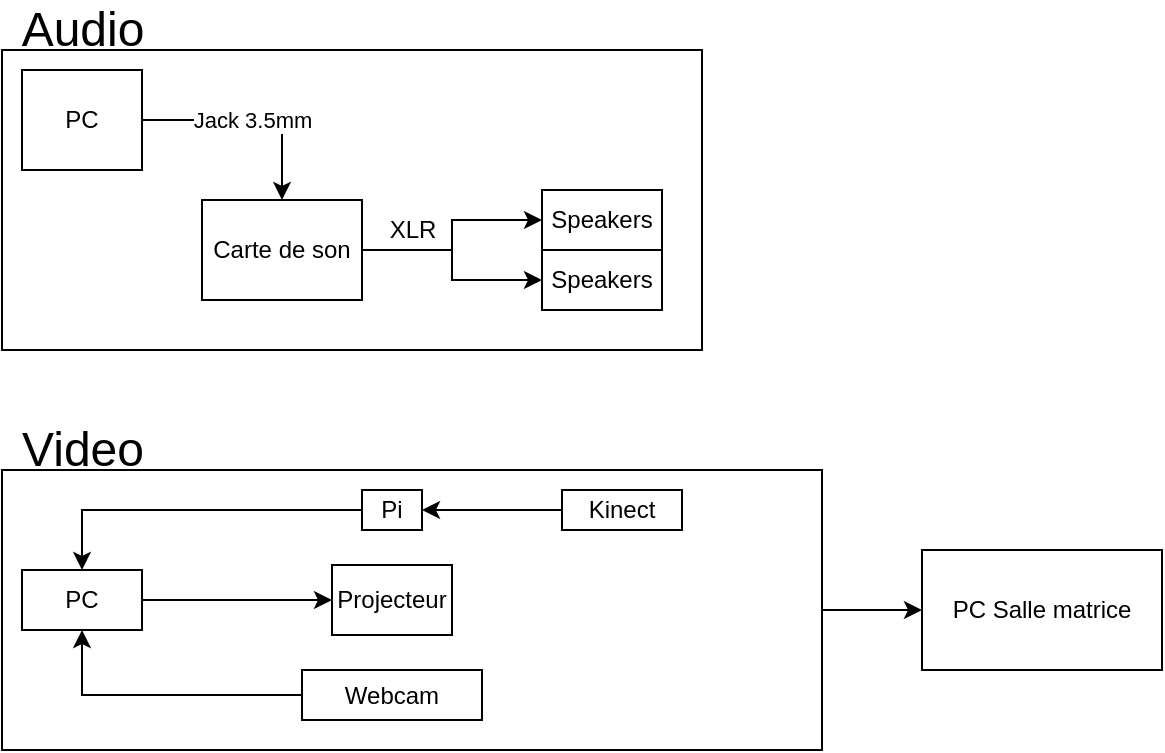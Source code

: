 <mxfile version="16.4.8" type="device"><diagram id="Khv1OqhMCEvOYd3CLJw9" name="Page-1"><mxGraphModel dx="1422" dy="716" grid="1" gridSize="10" guides="1" tooltips="1" connect="1" arrows="1" fold="1" page="1" pageScale="1" pageWidth="827" pageHeight="1169" math="0" shadow="0"><root><mxCell id="0"/><mxCell id="1" parent="0"/><mxCell id="nH6hOSjPUCd5lxxecGtY-2" value="" style="rounded=0;whiteSpace=wrap;html=1;" parent="1" vertex="1"><mxGeometry x="70" y="40" width="350" height="150" as="geometry"/></mxCell><mxCell id="nH6hOSjPUCd5lxxecGtY-4" value="Jack 3.5mm" style="edgeStyle=orthogonalEdgeStyle;rounded=0;orthogonalLoop=1;jettySize=auto;html=1;exitX=1;exitY=0.5;exitDx=0;exitDy=0;" parent="1" source="nH6hOSjPUCd5lxxecGtY-1" target="nH6hOSjPUCd5lxxecGtY-3" edge="1"><mxGeometry relative="1" as="geometry"><mxPoint as="offset"/></mxGeometry></mxCell><mxCell id="nH6hOSjPUCd5lxxecGtY-1" value="PC" style="rounded=0;whiteSpace=wrap;html=1;" parent="1" vertex="1"><mxGeometry x="80" y="50" width="60" height="50" as="geometry"/></mxCell><mxCell id="XqFAeIvDagOg5WSfcur--7" style="edgeStyle=orthogonalEdgeStyle;rounded=0;orthogonalLoop=1;jettySize=auto;html=1;exitX=1;exitY=0.5;exitDx=0;exitDy=0;entryX=0;entryY=0.5;entryDx=0;entryDy=0;fontSize=12;" parent="1" source="nH6hOSjPUCd5lxxecGtY-3" target="XqFAeIvDagOg5WSfcur--3" edge="1"><mxGeometry relative="1" as="geometry"/></mxCell><mxCell id="XqFAeIvDagOg5WSfcur--9" style="edgeStyle=orthogonalEdgeStyle;rounded=0;orthogonalLoop=1;jettySize=auto;html=1;exitX=1;exitY=0.5;exitDx=0;exitDy=0;entryX=0;entryY=0.5;entryDx=0;entryDy=0;fontSize=12;" parent="1" source="nH6hOSjPUCd5lxxecGtY-3" target="XqFAeIvDagOg5WSfcur--1" edge="1"><mxGeometry relative="1" as="geometry"/></mxCell><mxCell id="nH6hOSjPUCd5lxxecGtY-3" value="Carte de son" style="rounded=0;whiteSpace=wrap;html=1;" parent="1" vertex="1"><mxGeometry x="170" y="115" width="80" height="50" as="geometry"/></mxCell><mxCell id="nH6hOSjPUCd5lxxecGtY-5" value="&lt;font style=&quot;font-size: 24px&quot;&gt;Audio&lt;/font&gt;" style="text;html=1;align=center;verticalAlign=middle;resizable=0;points=[];autosize=1;strokeColor=none;fillColor=none;" parent="1" vertex="1"><mxGeometry x="70" y="20" width="80" height="20" as="geometry"/></mxCell><mxCell id="l0FstoOQB_58Hy04V9DB-17" style="edgeStyle=orthogonalEdgeStyle;rounded=0;orthogonalLoop=1;jettySize=auto;html=1;exitX=1;exitY=0.5;exitDx=0;exitDy=0;entryX=0;entryY=0.5;entryDx=0;entryDy=0;" parent="1" source="nH6hOSjPUCd5lxxecGtY-11" target="nH6hOSjPUCd5lxxecGtY-52" edge="1"><mxGeometry relative="1" as="geometry"/></mxCell><mxCell id="nH6hOSjPUCd5lxxecGtY-11" value="" style="rounded=0;whiteSpace=wrap;html=1;" parent="1" vertex="1"><mxGeometry x="70" y="250" width="410" height="140" as="geometry"/></mxCell><mxCell id="l0FstoOQB_58Hy04V9DB-15" style="edgeStyle=orthogonalEdgeStyle;rounded=0;orthogonalLoop=1;jettySize=auto;html=1;exitX=1;exitY=0.5;exitDx=0;exitDy=0;entryX=0;entryY=0.5;entryDx=0;entryDy=0;" parent="1" source="nH6hOSjPUCd5lxxecGtY-13" target="nH6hOSjPUCd5lxxecGtY-41" edge="1"><mxGeometry relative="1" as="geometry"/></mxCell><mxCell id="nH6hOSjPUCd5lxxecGtY-13" value="PC" style="rounded=0;whiteSpace=wrap;html=1;" parent="1" vertex="1"><mxGeometry x="80" y="300" width="60" height="30" as="geometry"/></mxCell><mxCell id="nH6hOSjPUCd5lxxecGtY-17" value="&lt;div style=&quot;font-size: 24px&quot;&gt;&lt;font style=&quot;font-size: 24px&quot;&gt;Video&lt;/font&gt;&lt;/div&gt;" style="text;html=1;align=center;verticalAlign=middle;resizable=0;points=[];autosize=1;strokeColor=none;fillColor=none;" parent="1" vertex="1"><mxGeometry x="70" y="230" width="80" height="20" as="geometry"/></mxCell><mxCell id="l0FstoOQB_58Hy04V9DB-21" style="edgeStyle=orthogonalEdgeStyle;rounded=0;orthogonalLoop=1;jettySize=auto;html=1;exitX=0;exitY=0.5;exitDx=0;exitDy=0;entryX=1;entryY=0.5;entryDx=0;entryDy=0;" parent="1" source="nH6hOSjPUCd5lxxecGtY-20" target="l0FstoOQB_58Hy04V9DB-2" edge="1"><mxGeometry relative="1" as="geometry"/></mxCell><mxCell id="nH6hOSjPUCd5lxxecGtY-20" value="&lt;div&gt;Kinect&lt;/div&gt;" style="rounded=0;whiteSpace=wrap;html=1;" parent="1" vertex="1"><mxGeometry x="350" y="260" width="60" height="20" as="geometry"/></mxCell><mxCell id="l0FstoOQB_58Hy04V9DB-28" style="edgeStyle=orthogonalEdgeStyle;rounded=0;orthogonalLoop=1;jettySize=auto;html=1;exitX=0;exitY=0.5;exitDx=0;exitDy=0;entryX=0.5;entryY=1;entryDx=0;entryDy=0;" parent="1" source="nH6hOSjPUCd5lxxecGtY-23" target="nH6hOSjPUCd5lxxecGtY-13" edge="1"><mxGeometry relative="1" as="geometry"/></mxCell><mxCell id="nH6hOSjPUCd5lxxecGtY-23" value="Webcam" style="rounded=0;whiteSpace=wrap;html=1;" parent="1" vertex="1"><mxGeometry x="220" y="350" width="90" height="25" as="geometry"/></mxCell><mxCell id="nH6hOSjPUCd5lxxecGtY-41" value="&lt;div&gt;Projecteur&lt;/div&gt;" style="rounded=0;whiteSpace=wrap;html=1;" parent="1" vertex="1"><mxGeometry x="235" y="297.5" width="60" height="35" as="geometry"/></mxCell><mxCell id="nH6hOSjPUCd5lxxecGtY-52" value="&lt;div&gt;PC Salle matrice&lt;/div&gt;" style="whiteSpace=wrap;html=1;fontSize=12;" parent="1" vertex="1"><mxGeometry x="530" y="290" width="120" height="60" as="geometry"/></mxCell><mxCell id="XqFAeIvDagOg5WSfcur--1" value="Speakers" style="rounded=0;whiteSpace=wrap;html=1;" parent="1" vertex="1"><mxGeometry x="340" y="140" width="60" height="30" as="geometry"/></mxCell><mxCell id="XqFAeIvDagOg5WSfcur--3" value="Speakers" style="rounded=0;whiteSpace=wrap;html=1;" parent="1" vertex="1"><mxGeometry x="340" y="110" width="60" height="30" as="geometry"/></mxCell><mxCell id="l0FstoOQB_58Hy04V9DB-1" value="XLR" style="text;html=1;strokeColor=none;fillColor=none;align=center;verticalAlign=middle;whiteSpace=wrap;rounded=0;" parent="1" vertex="1"><mxGeometry x="257.5" y="115" width="35" height="30" as="geometry"/></mxCell><mxCell id="l0FstoOQB_58Hy04V9DB-20" style="edgeStyle=orthogonalEdgeStyle;rounded=0;orthogonalLoop=1;jettySize=auto;html=1;exitX=0;exitY=0.5;exitDx=0;exitDy=0;entryX=0.5;entryY=0;entryDx=0;entryDy=0;" parent="1" source="l0FstoOQB_58Hy04V9DB-2" target="nH6hOSjPUCd5lxxecGtY-13" edge="1"><mxGeometry relative="1" as="geometry"/></mxCell><mxCell id="l0FstoOQB_58Hy04V9DB-2" value="Pi" style="rounded=0;whiteSpace=wrap;html=1;" parent="1" vertex="1"><mxGeometry x="250" y="260" width="30" height="20" as="geometry"/></mxCell></root></mxGraphModel></diagram></mxfile>